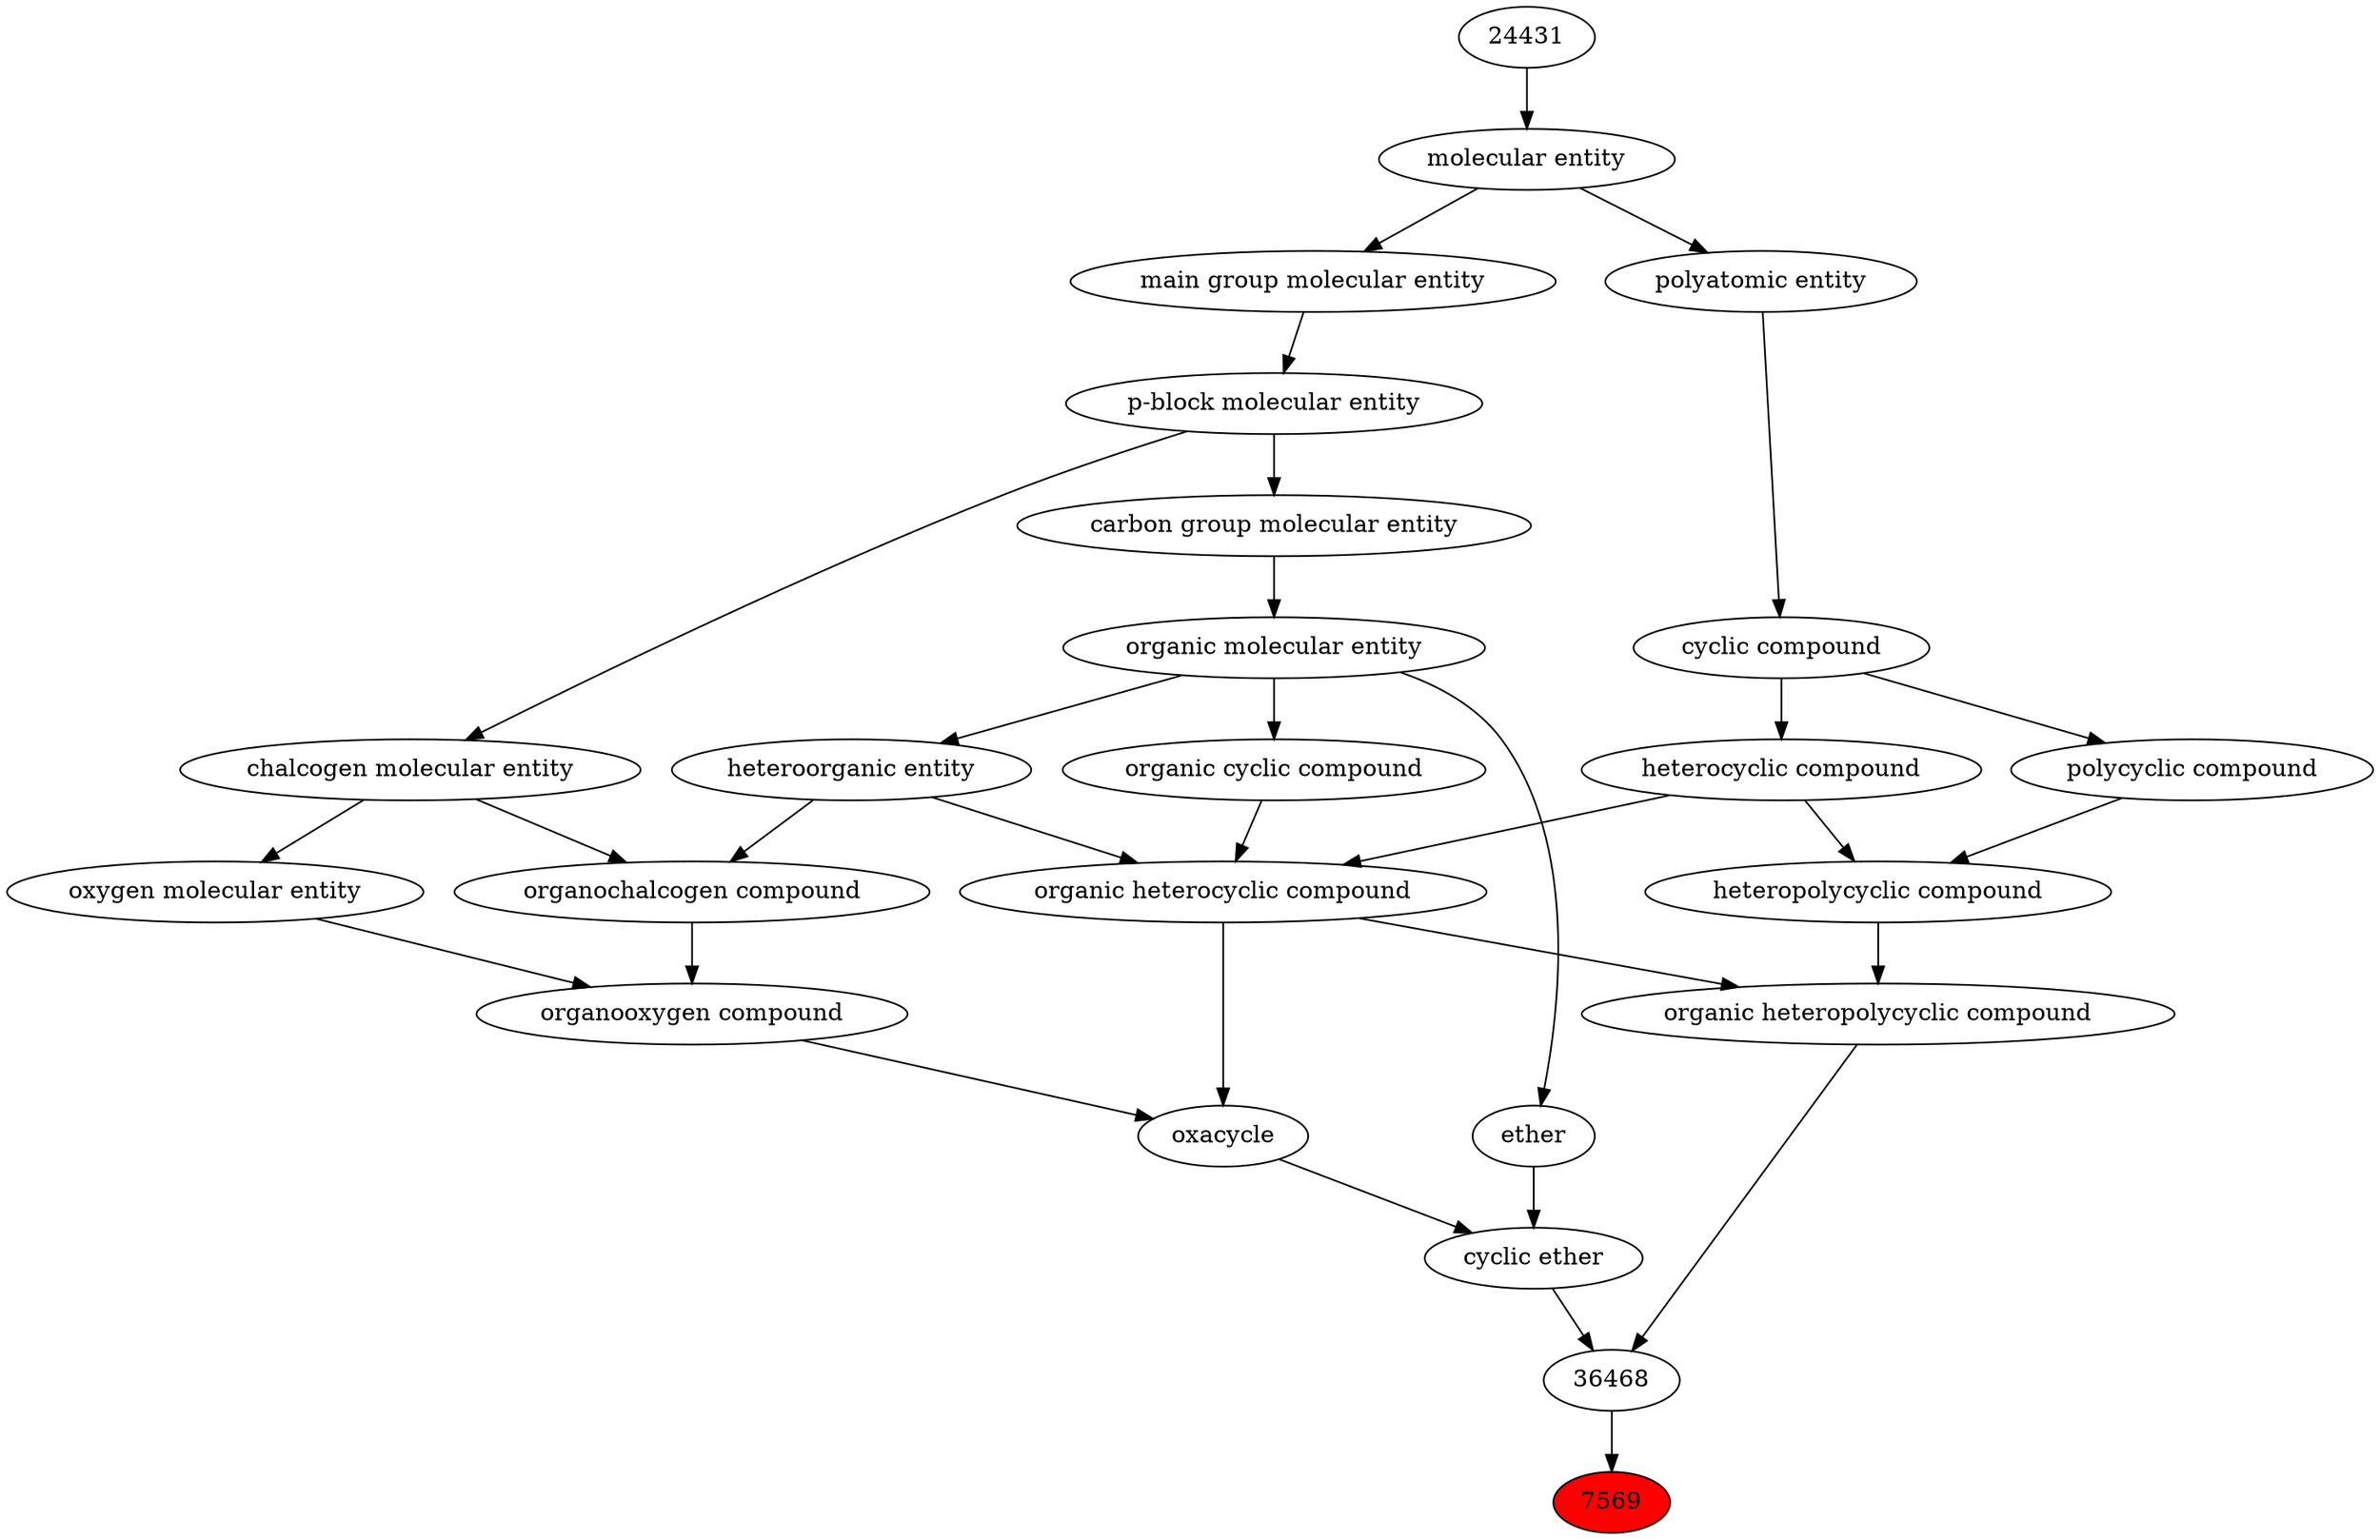 digraph tree{ 
7569 [label="7569" fillcolor=red style=filled]
36468 -> 7569
36468 [label="36468"]
37406 -> 36468
38166 -> 36468
37406 [label="cyclic ether"]
25698 -> 37406
38104 -> 37406
38166 [label="organic heteropolycyclic compound"]
24532 -> 38166
33671 -> 38166
25698 [label="ether"]
50860 -> 25698
38104 [label="oxacycle"]
24532 -> 38104
36963 -> 38104
24532 [label="organic heterocyclic compound"]
33285 -> 24532
33832 -> 24532
5686 -> 24532
33671 [label="heteropolycyclic compound"]
5686 -> 33671
33635 -> 33671
50860 [label="organic molecular entity"]
33582 -> 50860
36963 [label="organooxygen compound"]
36962 -> 36963
25806 -> 36963
33285 [label="heteroorganic entity"]
50860 -> 33285
33832 [label="organic cyclic compound"]
50860 -> 33832
5686 [label="heterocyclic compound"]
33595 -> 5686
33635 [label="polycyclic compound"]
33595 -> 33635
33582 [label="carbon group molecular entity"]
33675 -> 33582
36962 [label="organochalcogen compound"]
33285 -> 36962
33304 -> 36962
25806 [label="oxygen molecular entity"]
33304 -> 25806
33595 [label="cyclic compound"]
36357 -> 33595
33675 [label="p-block molecular entity"]
33579 -> 33675
33304 [label="chalcogen molecular entity"]
33675 -> 33304
36357 [label="polyatomic entity"]
23367 -> 36357
33579 [label="main group molecular entity"]
23367 -> 33579
23367 [label="molecular entity"]
24431 -> 23367
24431 [label="24431"]
}